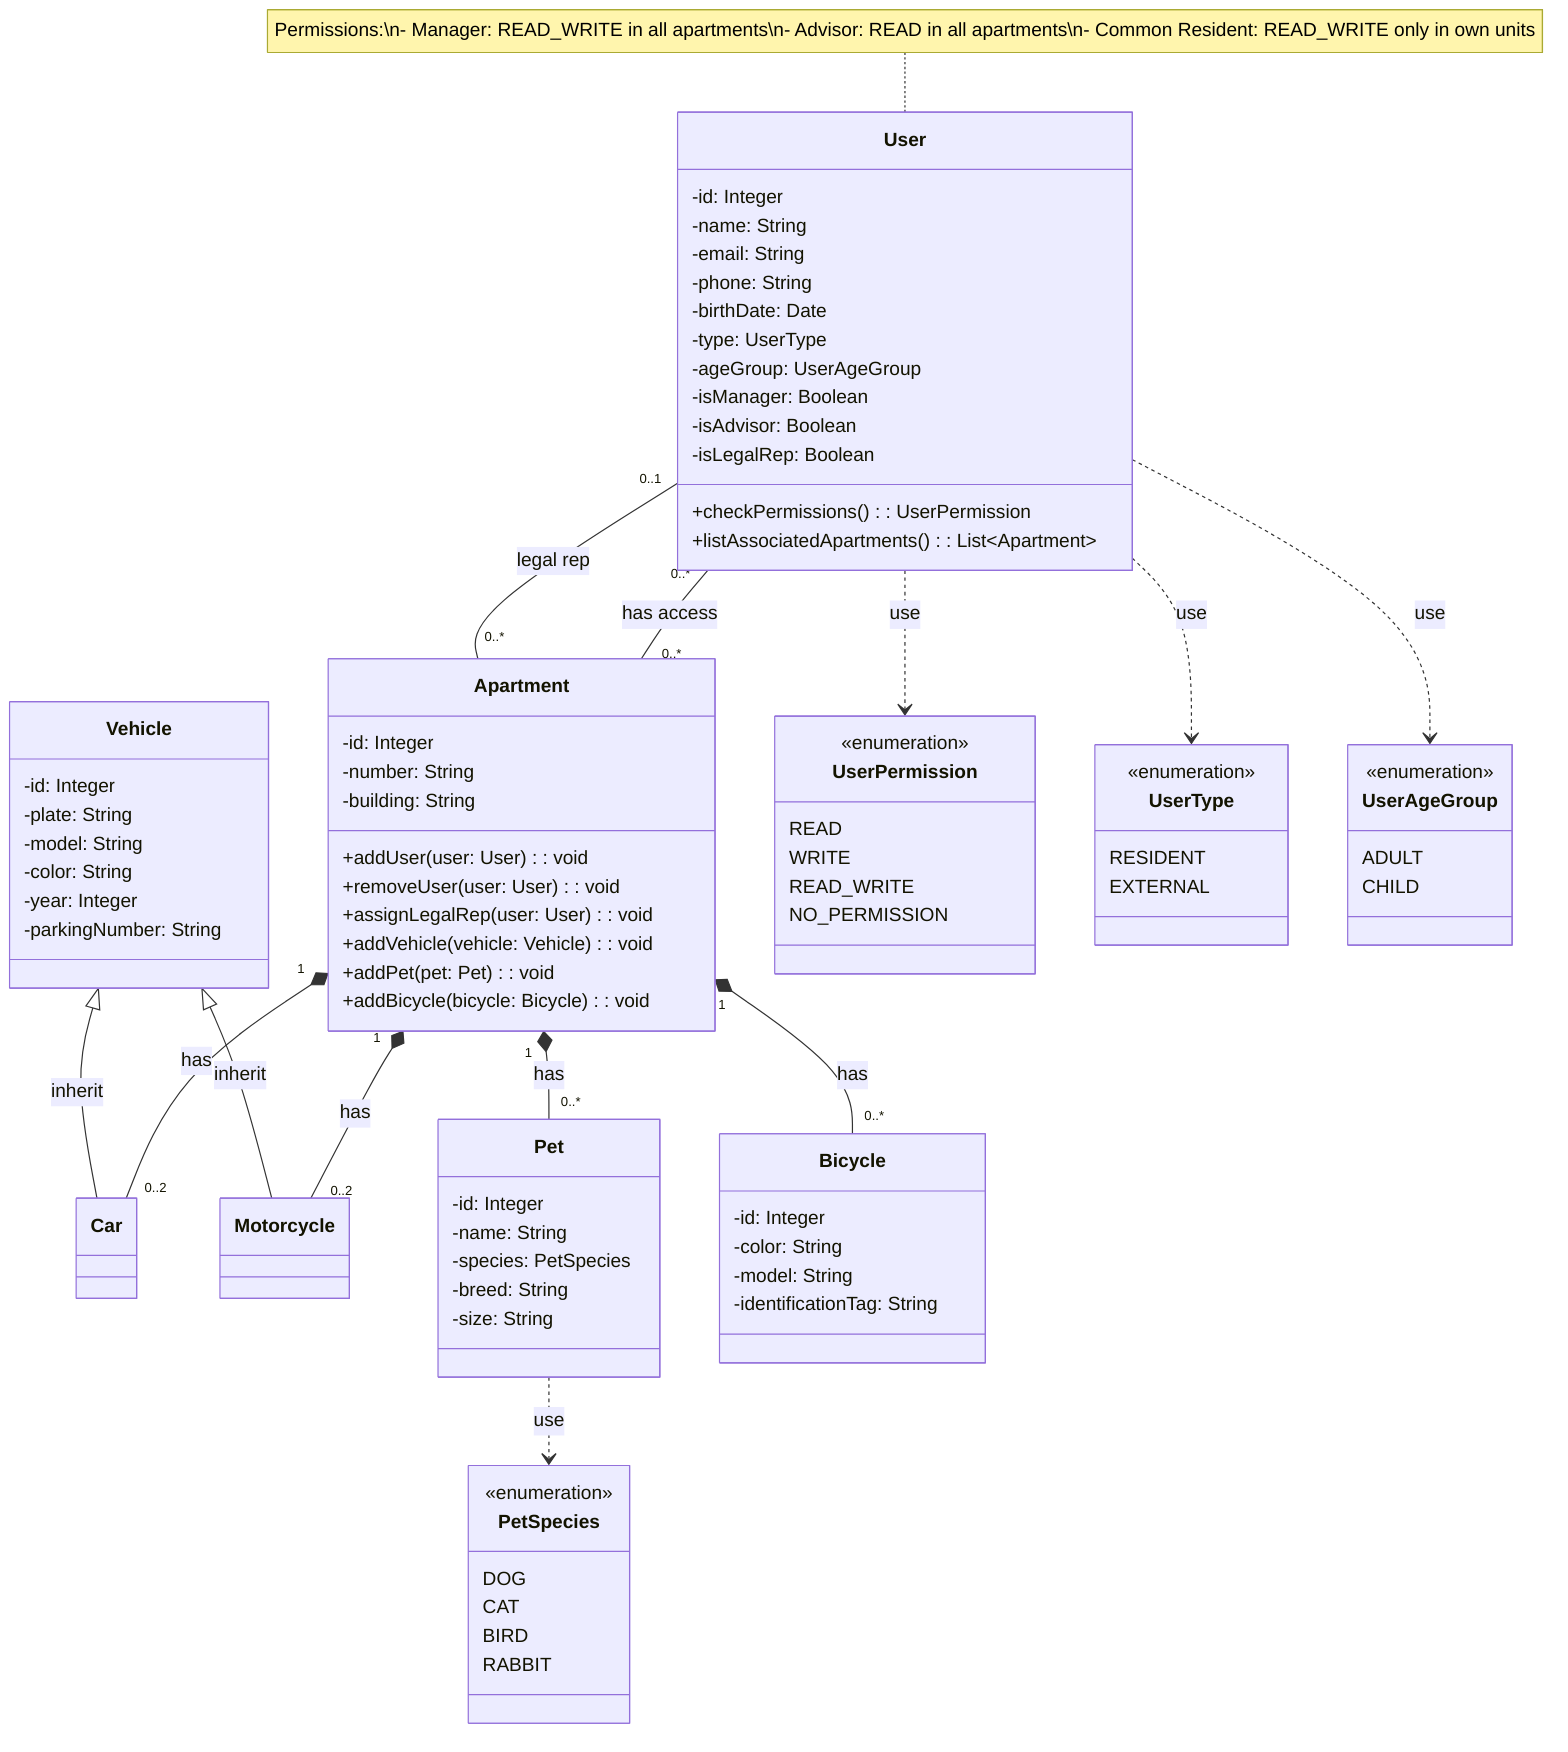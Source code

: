 classDiagram
    class User {
        -id: Integer
        -name: String
        -email: String
        -phone: String
        -birthDate: Date
        -type: UserType
        -ageGroup: UserAgeGroup
        -isManager: Boolean
        -isAdvisor: Boolean
        -isLegalRep: Boolean
        +checkPermissions(): UserPermission
        +listAssociatedApartments(): List~Apartment~
    }

    class Apartment {
        -id: Integer
        -number: String
        -building: String
        +addUser(user: User): void
        +removeUser(user: User): void
        +assignLegalRep(user: User): void
        +addVehicle(vehicle: Vehicle): void
        +addPet(pet: Pet): void
        +addBicycle(bicycle: Bicycle): void
    }

    class Vehicle {
        -id: Integer
        -plate: String
        -model: String
        -color: String
        -year: Integer
        -parkingNumber: String
    }

    class Car {
    }

    class Motorcycle {
    }

    class Pet {
        -id: Integer
        -name: String
        -species: PetSpecies
        -breed: String
        -size: String
    }

    class Bicycle {
        -id: Integer
        -color: String
        -model: String
        -identificationTag: String
    }

    class UserPermission {
        <<enumeration>>
        READ
        WRITE
        READ_WRITE
        NO_PERMISSION
    }

    class UserType {
        <<enumeration>>
        RESIDENT
        EXTERNAL
    }

    class UserAgeGroup {
        <<enumeration>>
        ADULT
        CHILD
    }

    class PetSpecies {
        <<enumeration>>
        DOG
        CAT
        BIRD
        RABBIT
    }    

    %% Relations
    User "0..*" -- "0..*" Apartment : has access
    User "0..1" -- "0..*" Apartment : legal rep
    
    Apartment "1" *-- "0..2" Car : has
    Apartment "1" *-- "0..2" Motorcycle : has
    Apartment "1" *-- "0..*" Pet : has
    Apartment "1" *-- "0..*" Bicycle : has

    Vehicle <|-- Car : inherit
    Vehicle <|-- Motorcycle : inherit

    User ..> UserPermission : use
    User ..> UserType : use
    User ..> UserAgeGroup : use

    Pet ..> PetSpecies : use

    %% Notes about permissions
    note for User "Permissions:\n- Manager: READ_WRITE in all apartments\n- Advisor: READ in all apartments\n- Common Resident: READ_WRITE only in own units"